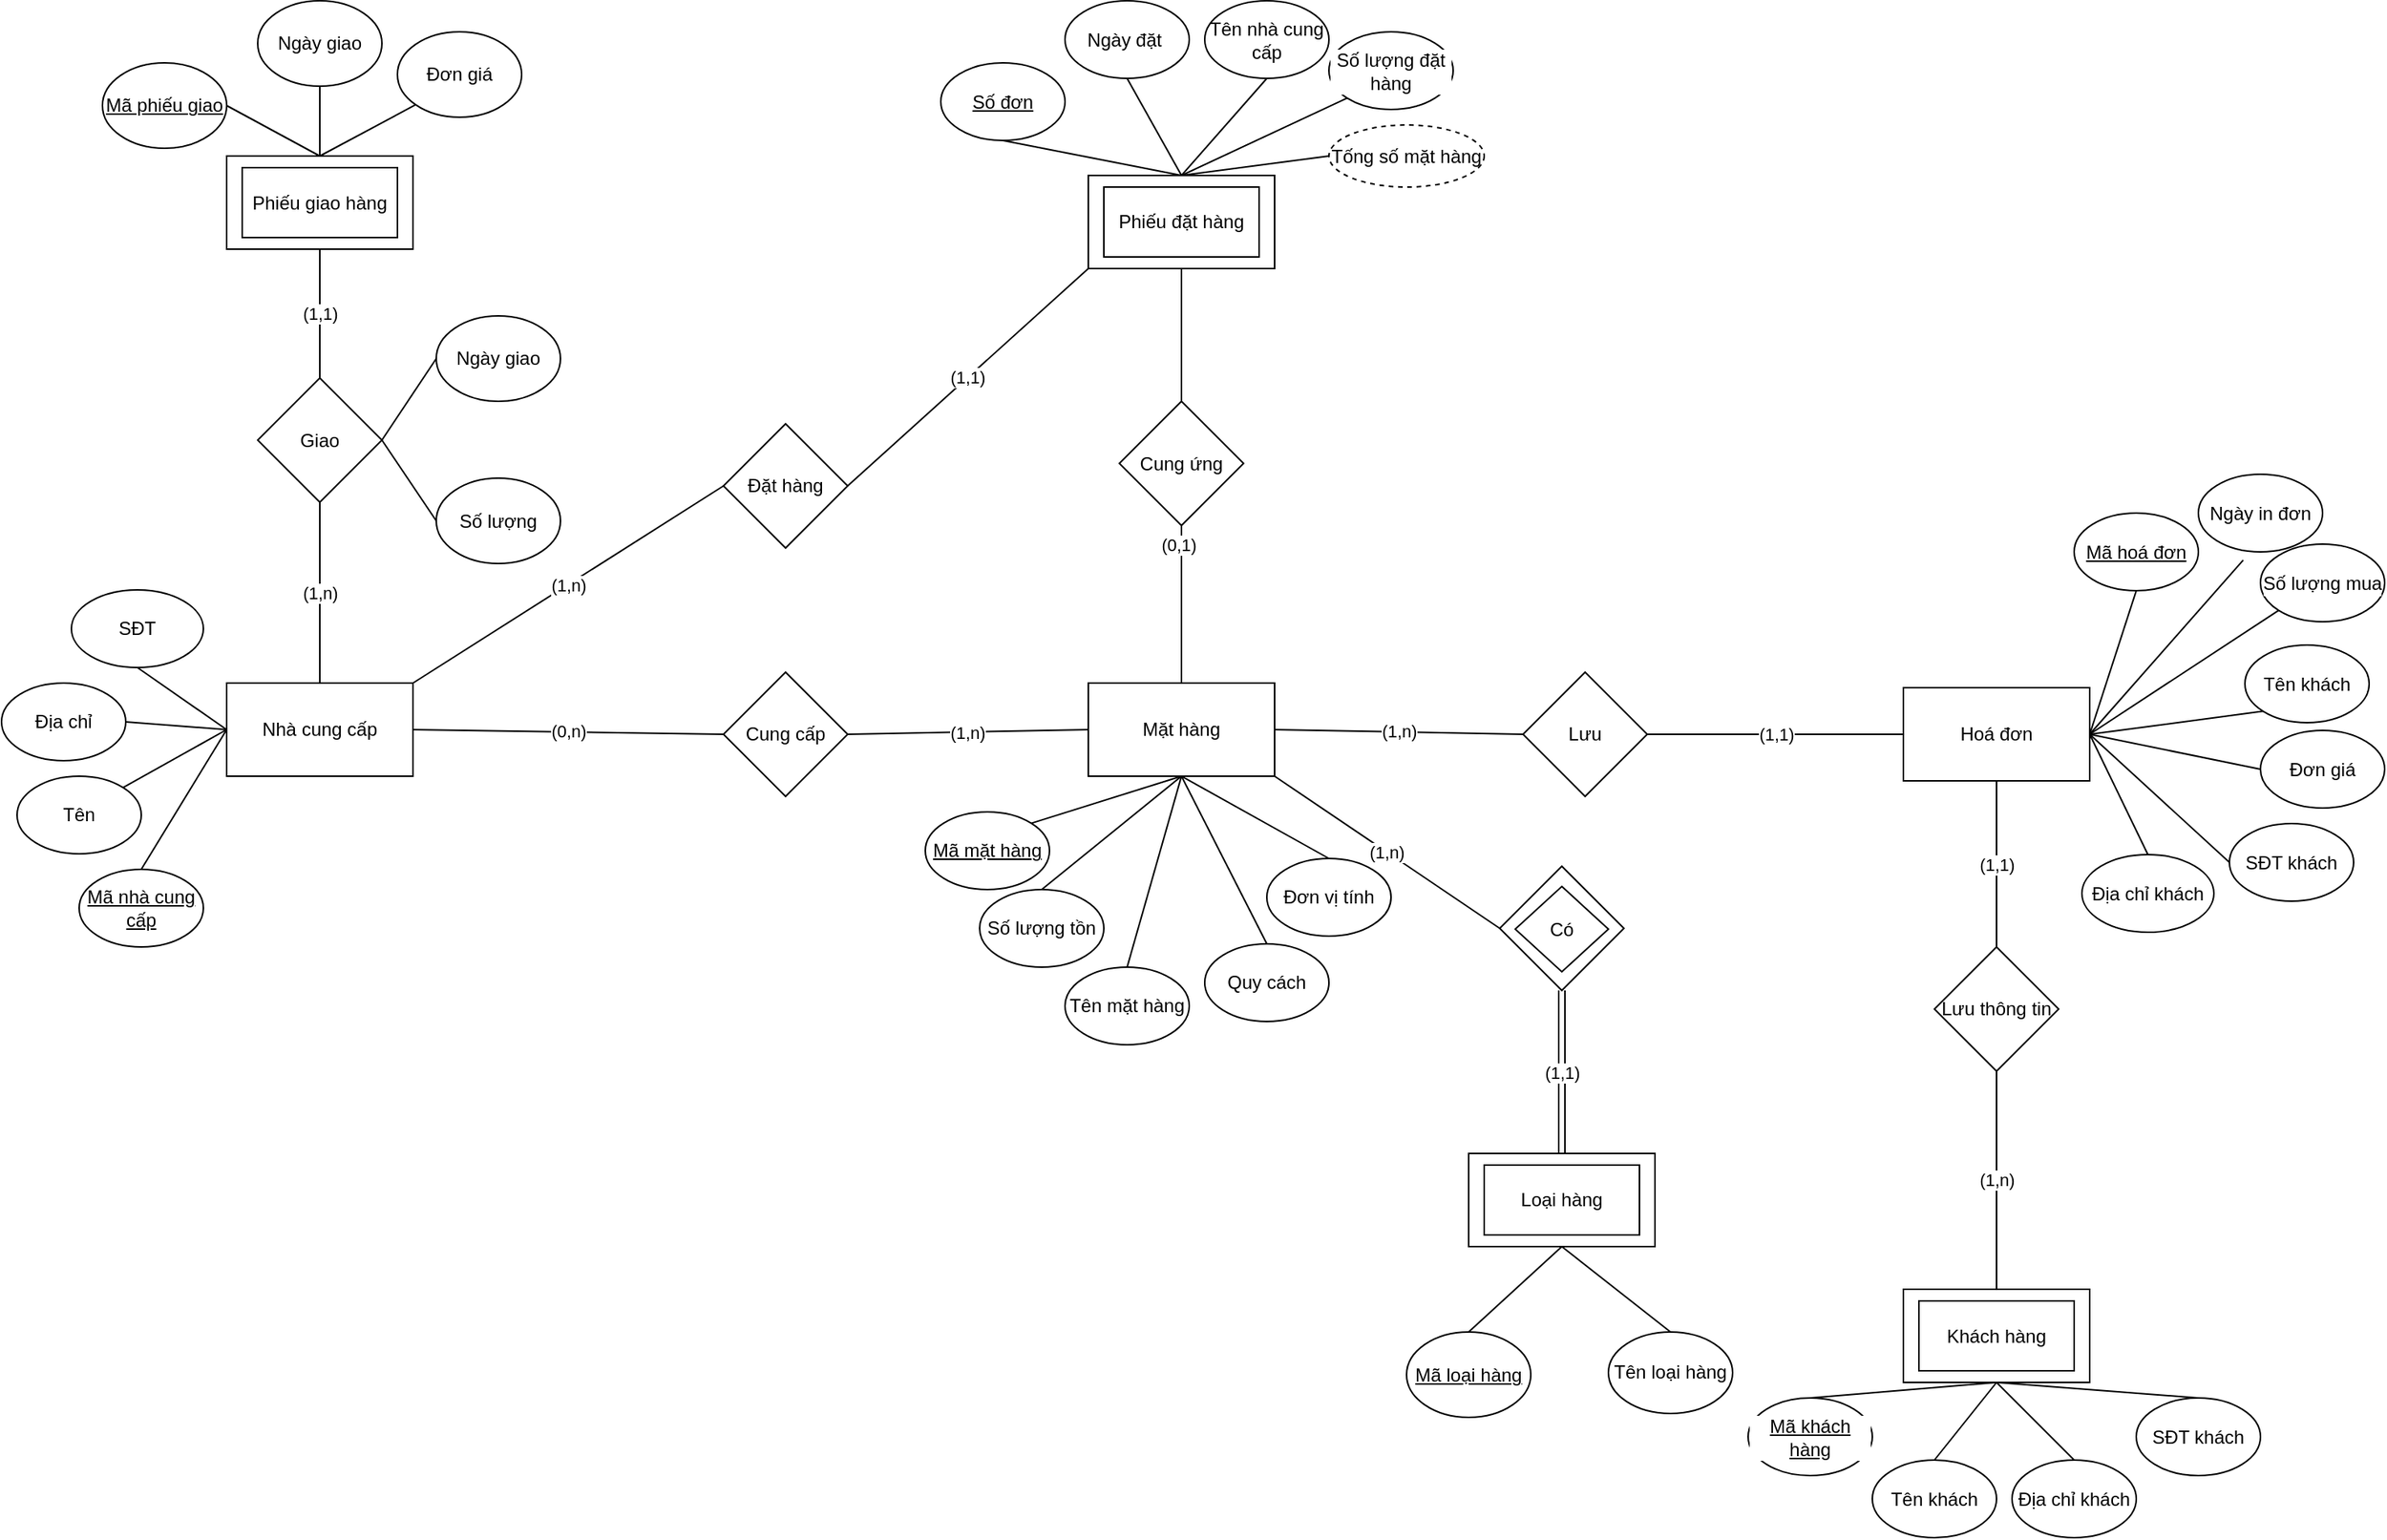 <mxfile version="20.6.0" type="github">
  <diagram id="-sdAsfvz0p46XF1MQpwA" name="Page-1">
    <mxGraphModel dx="1577" dy="2175" grid="1" gridSize="10" guides="1" tooltips="1" connect="1" arrows="1" fold="1" page="1" pageScale="1" pageWidth="850" pageHeight="1100" math="0" shadow="0">
      <root>
        <mxCell id="0" />
        <mxCell id="1" parent="0" />
        <mxCell id="Wn8-0wEIriOqtjbnqVh9-129" value="(0,n)" style="edgeStyle=none;rounded=0;orthogonalLoop=1;jettySize=auto;html=1;exitX=1;exitY=0.5;exitDx=0;exitDy=0;entryX=0;entryY=0.5;entryDx=0;entryDy=0;fontFamily=Helvetica;fontColor=none;endArrow=none;endFill=0;" parent="1" source="Wn8-0wEIriOqtjbnqVh9-1" target="Wn8-0wEIriOqtjbnqVh9-123" edge="1">
          <mxGeometry relative="1" as="geometry">
            <mxPoint x="735" y="-83" as="targetPoint" />
          </mxGeometry>
        </mxCell>
        <mxCell id="Wn8-0wEIriOqtjbnqVh9-1" value="Nhà cung cấp" style="rounded=0;whiteSpace=wrap;html=1;" parent="1" vertex="1">
          <mxGeometry x="520" y="-73" width="120" height="60" as="geometry" />
        </mxCell>
        <mxCell id="Wn8-0wEIriOqtjbnqVh9-9" style="rounded=0;orthogonalLoop=1;jettySize=auto;html=1;exitX=0.5;exitY=0;exitDx=0;exitDy=0;entryX=0;entryY=0.5;entryDx=0;entryDy=0;endArrow=none;endFill=0;" parent="1" source="Wn8-0wEIriOqtjbnqVh9-2" target="Wn8-0wEIriOqtjbnqVh9-1" edge="1">
          <mxGeometry relative="1" as="geometry" />
        </mxCell>
        <mxCell id="Wn8-0wEIriOqtjbnqVh9-2" value="&lt;u&gt;Mã nhà cung cấp&lt;/u&gt;" style="ellipse;whiteSpace=wrap;html=1;" parent="1" vertex="1">
          <mxGeometry x="425" y="47" width="80" height="50" as="geometry" />
        </mxCell>
        <mxCell id="Wn8-0wEIriOqtjbnqVh9-15" style="edgeStyle=none;rounded=0;orthogonalLoop=1;jettySize=auto;html=1;exitX=1;exitY=0.5;exitDx=0;exitDy=0;entryX=0;entryY=0.5;entryDx=0;entryDy=0;endArrow=none;endFill=0;" parent="1" source="Wn8-0wEIriOqtjbnqVh9-3" target="Wn8-0wEIriOqtjbnqVh9-1" edge="1">
          <mxGeometry relative="1" as="geometry" />
        </mxCell>
        <mxCell id="Wn8-0wEIriOqtjbnqVh9-3" value="Địa chỉ" style="ellipse;whiteSpace=wrap;html=1;" parent="1" vertex="1">
          <mxGeometry x="375" y="-73" width="80" height="50" as="geometry" />
        </mxCell>
        <mxCell id="Wn8-0wEIriOqtjbnqVh9-13" style="edgeStyle=none;rounded=0;orthogonalLoop=1;jettySize=auto;html=1;exitX=0.5;exitY=1;exitDx=0;exitDy=0;entryX=0;entryY=0.5;entryDx=0;entryDy=0;endArrow=none;endFill=0;" parent="1" source="Wn8-0wEIriOqtjbnqVh9-4" target="Wn8-0wEIriOqtjbnqVh9-1" edge="1">
          <mxGeometry relative="1" as="geometry" />
        </mxCell>
        <mxCell id="Wn8-0wEIriOqtjbnqVh9-4" value="SĐT" style="ellipse;whiteSpace=wrap;html=1;" parent="1" vertex="1">
          <mxGeometry x="420" y="-133" width="85" height="50" as="geometry" />
        </mxCell>
        <mxCell id="Wn8-0wEIriOqtjbnqVh9-12" style="edgeStyle=none;rounded=0;orthogonalLoop=1;jettySize=auto;html=1;exitX=1;exitY=0;exitDx=0;exitDy=0;entryX=0;entryY=0.5;entryDx=0;entryDy=0;endArrow=none;endFill=0;" parent="1" source="Wn8-0wEIriOqtjbnqVh9-5" target="Wn8-0wEIriOqtjbnqVh9-1" edge="1">
          <mxGeometry relative="1" as="geometry" />
        </mxCell>
        <mxCell id="Wn8-0wEIriOqtjbnqVh9-5" value="Tên" style="ellipse;whiteSpace=wrap;html=1;" parent="1" vertex="1">
          <mxGeometry x="385" y="-13" width="80" height="50" as="geometry" />
        </mxCell>
        <mxCell id="Wn8-0wEIriOqtjbnqVh9-132" style="edgeStyle=none;rounded=0;orthogonalLoop=1;jettySize=auto;html=1;exitX=0.5;exitY=1;exitDx=0;exitDy=0;entryX=1;entryY=0;entryDx=0;entryDy=0;fontFamily=Helvetica;fontColor=none;endArrow=none;endFill=0;" parent="1" source="Wn8-0wEIriOqtjbnqVh9-16" target="Wn8-0wEIriOqtjbnqVh9-17" edge="1">
          <mxGeometry relative="1" as="geometry" />
        </mxCell>
        <mxCell id="Wn8-0wEIriOqtjbnqVh9-133" style="edgeStyle=none;rounded=0;orthogonalLoop=1;jettySize=auto;html=1;exitX=0.5;exitY=1;exitDx=0;exitDy=0;entryX=0.5;entryY=0;entryDx=0;entryDy=0;fontFamily=Helvetica;fontColor=none;endArrow=none;endFill=0;" parent="1" source="Wn8-0wEIriOqtjbnqVh9-16" target="Wn8-0wEIriOqtjbnqVh9-18" edge="1">
          <mxGeometry relative="1" as="geometry" />
        </mxCell>
        <mxCell id="Wn8-0wEIriOqtjbnqVh9-135" style="edgeStyle=none;rounded=0;orthogonalLoop=1;jettySize=auto;html=1;exitX=0.5;exitY=1;exitDx=0;exitDy=0;entryX=0.5;entryY=0;entryDx=0;entryDy=0;fontFamily=Helvetica;fontColor=none;endArrow=none;endFill=0;" parent="1" source="Wn8-0wEIriOqtjbnqVh9-16" target="Wn8-0wEIriOqtjbnqVh9-20" edge="1">
          <mxGeometry relative="1" as="geometry" />
        </mxCell>
        <mxCell id="Wn8-0wEIriOqtjbnqVh9-16" value="Mặt hàng" style="rounded=0;whiteSpace=wrap;html=1;" parent="1" vertex="1">
          <mxGeometry x="1075" y="-73" width="120" height="60" as="geometry" />
        </mxCell>
        <mxCell id="Wn8-0wEIriOqtjbnqVh9-17" value="&lt;u&gt;Mã mặt hàng&lt;/u&gt;" style="ellipse;whiteSpace=wrap;html=1;" parent="1" vertex="1">
          <mxGeometry x="970" y="10" width="80" height="50" as="geometry" />
        </mxCell>
        <mxCell id="Wn8-0wEIriOqtjbnqVh9-18" value="Tên mặt hàng" style="ellipse;whiteSpace=wrap;html=1;" parent="1" vertex="1">
          <mxGeometry x="1060" y="110" width="80" height="50" as="geometry" />
        </mxCell>
        <mxCell id="Wn8-0wEIriOqtjbnqVh9-20" value="Đơn vị tính" style="ellipse;whiteSpace=wrap;html=1;" parent="1" vertex="1">
          <mxGeometry x="1190" y="40" width="80" height="50" as="geometry" />
        </mxCell>
        <mxCell id="Wn8-0wEIriOqtjbnqVh9-138" style="edgeStyle=none;rounded=0;orthogonalLoop=1;jettySize=auto;html=1;exitX=0.5;exitY=0;exitDx=0;exitDy=0;entryX=0.5;entryY=1;entryDx=0;entryDy=0;fontFamily=Helvetica;fontColor=none;endArrow=none;endFill=0;" parent="1" source="Wn8-0wEIriOqtjbnqVh9-21" target="Wn8-0wEIriOqtjbnqVh9-16" edge="1">
          <mxGeometry relative="1" as="geometry" />
        </mxCell>
        <mxCell id="Wn8-0wEIriOqtjbnqVh9-21" value="Quy cách" style="ellipse;whiteSpace=wrap;html=1;" parent="1" vertex="1">
          <mxGeometry x="1150" y="95" width="80" height="50" as="geometry" />
        </mxCell>
        <mxCell id="Wn8-0wEIriOqtjbnqVh9-137" style="edgeStyle=none;rounded=0;orthogonalLoop=1;jettySize=auto;html=1;exitX=0.5;exitY=0;exitDx=0;exitDy=0;entryX=0.5;entryY=1;entryDx=0;entryDy=0;fontFamily=Helvetica;fontColor=none;endArrow=none;endFill=0;" parent="1" source="Wn8-0wEIriOqtjbnqVh9-22" target="Wn8-0wEIriOqtjbnqVh9-16" edge="1">
          <mxGeometry relative="1" as="geometry" />
        </mxCell>
        <mxCell id="Wn8-0wEIriOqtjbnqVh9-22" value="Số lượng tồn" style="ellipse;whiteSpace=wrap;html=1;" parent="1" vertex="1">
          <mxGeometry x="1005" y="60" width="80" height="50" as="geometry" />
        </mxCell>
        <mxCell id="Wn8-0wEIriOqtjbnqVh9-40" value="Loại hàng (yếu)" style="rounded=0;whiteSpace=wrap;html=1;labelBackgroundColor=default;labelBorderColor=none;strokeColor=default;strokeWidth=1;fontFamily=Helvetica;fontColor=none;gradientColor=none;" parent="1" vertex="1">
          <mxGeometry x="1320" y="230" width="120" height="60" as="geometry" />
        </mxCell>
        <mxCell id="Wn8-0wEIriOqtjbnqVh9-139" style="edgeStyle=none;rounded=0;orthogonalLoop=1;jettySize=auto;html=1;exitX=0.5;exitY=0;exitDx=0;exitDy=0;entryX=0.5;entryY=1;entryDx=0;entryDy=0;fontFamily=Helvetica;fontColor=none;endArrow=none;endFill=0;" parent="1" source="Wn8-0wEIriOqtjbnqVh9-41" target="Wn8-0wEIriOqtjbnqVh9-40" edge="1">
          <mxGeometry relative="1" as="geometry" />
        </mxCell>
        <mxCell id="Wn8-0wEIriOqtjbnqVh9-41" value="&lt;u&gt;Mã loại hàng&lt;/u&gt;" style="ellipse;whiteSpace=wrap;html=1;labelBackgroundColor=default;labelBorderColor=none;strokeColor=default;strokeWidth=1;fontFamily=Helvetica;fontColor=none;gradientColor=none;" parent="1" vertex="1">
          <mxGeometry x="1280" y="345" width="80" height="55" as="geometry" />
        </mxCell>
        <mxCell id="Wn8-0wEIriOqtjbnqVh9-46" style="edgeStyle=none;rounded=0;orthogonalLoop=1;jettySize=auto;html=1;exitX=0.5;exitY=0;exitDx=0;exitDy=0;entryX=0.5;entryY=1;entryDx=0;entryDy=0;fontFamily=Helvetica;fontColor=none;endArrow=none;endFill=0;" parent="1" source="Wn8-0wEIriOqtjbnqVh9-42" target="Wn8-0wEIriOqtjbnqVh9-40" edge="1">
          <mxGeometry relative="1" as="geometry" />
        </mxCell>
        <mxCell id="Wn8-0wEIriOqtjbnqVh9-42" value="Tên loại hàng" style="ellipse;whiteSpace=wrap;html=1;labelBackgroundColor=default;labelBorderColor=none;strokeColor=default;strokeWidth=1;fontFamily=Helvetica;fontColor=none;gradientColor=none;" parent="1" vertex="1">
          <mxGeometry x="1410" y="345" width="80" height="52.5" as="geometry" />
        </mxCell>
        <mxCell id="Wn8-0wEIriOqtjbnqVh9-47" value="" style="rounded=0;whiteSpace=wrap;html=1;labelBackgroundColor=default;labelBorderColor=none;strokeColor=default;strokeWidth=1;fontFamily=Helvetica;fontColor=none;gradientColor=none;" parent="1" vertex="1">
          <mxGeometry x="1075" y="-400" width="120" height="60" as="geometry" />
        </mxCell>
        <mxCell id="Wn8-0wEIriOqtjbnqVh9-52" style="edgeStyle=none;rounded=0;orthogonalLoop=1;jettySize=auto;html=1;exitX=0.5;exitY=1;exitDx=0;exitDy=0;entryX=0.5;entryY=0;entryDx=0;entryDy=0;fontFamily=Helvetica;fontColor=none;endArrow=none;endFill=0;" parent="1" source="Wn8-0wEIriOqtjbnqVh9-48" target="Wn8-0wEIriOqtjbnqVh9-47" edge="1">
          <mxGeometry relative="1" as="geometry" />
        </mxCell>
        <mxCell id="Wn8-0wEIriOqtjbnqVh9-48" value="&lt;u&gt;Số đơn&lt;/u&gt;" style="ellipse;whiteSpace=wrap;html=1;labelBackgroundColor=default;labelBorderColor=none;strokeColor=default;strokeWidth=1;fontFamily=Helvetica;fontColor=none;gradientColor=none;" parent="1" vertex="1">
          <mxGeometry x="980" y="-472.5" width="80" height="50" as="geometry" />
        </mxCell>
        <mxCell id="Wn8-0wEIriOqtjbnqVh9-60" style="edgeStyle=none;rounded=0;orthogonalLoop=1;jettySize=auto;html=1;exitX=0.5;exitY=1;exitDx=0;exitDy=0;entryX=0.5;entryY=0;entryDx=0;entryDy=0;fontFamily=Helvetica;fontColor=none;endArrow=none;endFill=0;" parent="1" source="Wn8-0wEIriOqtjbnqVh9-49" target="Wn8-0wEIriOqtjbnqVh9-47" edge="1">
          <mxGeometry relative="1" as="geometry" />
        </mxCell>
        <mxCell id="Wn8-0wEIriOqtjbnqVh9-49" value="Ngày đặt&amp;nbsp;" style="ellipse;whiteSpace=wrap;html=1;labelBackgroundColor=default;labelBorderColor=none;strokeColor=default;strokeWidth=1;fontFamily=Helvetica;fontColor=none;gradientColor=none;" parent="1" vertex="1">
          <mxGeometry x="1060" y="-512.5" width="80" height="50" as="geometry" />
        </mxCell>
        <mxCell id="Wn8-0wEIriOqtjbnqVh9-63" style="edgeStyle=none;rounded=0;orthogonalLoop=1;jettySize=auto;html=1;exitX=0;exitY=1;exitDx=0;exitDy=0;entryX=0.5;entryY=0;entryDx=0;entryDy=0;fontFamily=Helvetica;fontColor=none;endArrow=none;endFill=0;" parent="1" source="Wn8-0wEIriOqtjbnqVh9-51" target="Wn8-0wEIriOqtjbnqVh9-47" edge="1">
          <mxGeometry relative="1" as="geometry">
            <mxPoint x="975" y="-387.5" as="sourcePoint" />
          </mxGeometry>
        </mxCell>
        <mxCell id="Wn8-0wEIriOqtjbnqVh9-51" value="Số lượng đặt hàng" style="ellipse;whiteSpace=wrap;html=1;labelBackgroundColor=default;labelBorderColor=none;strokeColor=default;strokeWidth=1;fontFamily=Helvetica;fontColor=none;gradientColor=none;" parent="1" vertex="1">
          <mxGeometry x="1230" y="-492.5" width="80" height="50" as="geometry" />
        </mxCell>
        <mxCell id="Wn8-0wEIriOqtjbnqVh9-64" value="" style="rounded=0;whiteSpace=wrap;html=1;labelBackgroundColor=default;labelBorderColor=none;strokeColor=default;strokeWidth=1;fontFamily=Helvetica;fontColor=none;gradientColor=none;" parent="1" vertex="1">
          <mxGeometry x="520" y="-412.5" width="120" height="60" as="geometry" />
        </mxCell>
        <mxCell id="Wn8-0wEIriOqtjbnqVh9-85" style="edgeStyle=none;rounded=0;orthogonalLoop=1;jettySize=auto;html=1;exitX=1;exitY=0.5;exitDx=0;exitDy=0;entryX=0.5;entryY=0;entryDx=0;entryDy=0;fontFamily=Helvetica;fontColor=none;endArrow=none;endFill=0;" parent="1" source="Wn8-0wEIriOqtjbnqVh9-66" target="Wn8-0wEIriOqtjbnqVh9-64" edge="1">
          <mxGeometry relative="1" as="geometry" />
        </mxCell>
        <mxCell id="Wn8-0wEIriOqtjbnqVh9-66" value="&lt;u&gt;Mã phiếu giao&lt;/u&gt;" style="ellipse;whiteSpace=wrap;html=1;labelBackgroundColor=default;labelBorderColor=none;strokeColor=default;strokeWidth=1;fontFamily=Helvetica;fontColor=none;gradientColor=none;" parent="1" vertex="1">
          <mxGeometry x="440" y="-472.5" width="80" height="55" as="geometry" />
        </mxCell>
        <mxCell id="Wn8-0wEIriOqtjbnqVh9-91" style="edgeStyle=none;rounded=0;orthogonalLoop=1;jettySize=auto;html=1;exitX=0;exitY=1;exitDx=0;exitDy=0;entryX=0.5;entryY=0;entryDx=0;entryDy=0;fontFamily=Helvetica;fontColor=none;endArrow=none;endFill=0;" parent="1" source="Wn8-0wEIriOqtjbnqVh9-73" target="Wn8-0wEIriOqtjbnqVh9-64" edge="1">
          <mxGeometry relative="1" as="geometry" />
        </mxCell>
        <mxCell id="Wn8-0wEIriOqtjbnqVh9-73" value="Đơn giá" style="ellipse;whiteSpace=wrap;html=1;labelBackgroundColor=default;labelBorderColor=none;strokeColor=default;strokeWidth=1;fontFamily=Helvetica;fontColor=none;gradientColor=none;" parent="1" vertex="1">
          <mxGeometry x="630" y="-492.5" width="80" height="55" as="geometry" />
        </mxCell>
        <mxCell id="Wn8-0wEIriOqtjbnqVh9-86" style="edgeStyle=none;rounded=0;orthogonalLoop=1;jettySize=auto;html=1;exitX=0.5;exitY=1;exitDx=0;exitDy=0;entryX=0.5;entryY=0;entryDx=0;entryDy=0;fontFamily=Helvetica;fontColor=none;endArrow=none;endFill=0;" parent="1" source="Wn8-0wEIriOqtjbnqVh9-74" target="Wn8-0wEIriOqtjbnqVh9-64" edge="1">
          <mxGeometry relative="1" as="geometry" />
        </mxCell>
        <mxCell id="Wn8-0wEIriOqtjbnqVh9-74" value="Ngày giao" style="ellipse;whiteSpace=wrap;html=1;labelBackgroundColor=default;labelBorderColor=none;strokeColor=default;strokeWidth=1;fontFamily=Helvetica;fontColor=none;gradientColor=none;" parent="1" vertex="1">
          <mxGeometry x="540" y="-512.5" width="80" height="55" as="geometry" />
        </mxCell>
        <mxCell id="Wn8-0wEIriOqtjbnqVh9-143" style="edgeStyle=none;rounded=0;orthogonalLoop=1;jettySize=auto;html=1;exitX=0.5;exitY=0;exitDx=0;exitDy=0;entryX=0.5;entryY=0;entryDx=0;entryDy=0;fontFamily=Helvetica;fontColor=none;endArrow=none;endFill=0;" parent="1" source="Wn8-0wEIriOqtjbnqVh9-76" target="Wn8-0wEIriOqtjbnqVh9-16" edge="1">
          <mxGeometry relative="1" as="geometry" />
        </mxCell>
        <mxCell id="Wn8-0wEIriOqtjbnqVh9-144" value="(0,1)" style="edgeLabel;html=1;align=center;verticalAlign=middle;resizable=0;points=[];fontFamily=Helvetica;fontColor=none;" parent="Wn8-0wEIriOqtjbnqVh9-143" vertex="1" connectable="0">
          <mxGeometry x="0.009" y="-2" relative="1" as="geometry">
            <mxPoint y="1" as="offset" />
          </mxGeometry>
        </mxCell>
        <mxCell id="Wn8-0wEIriOqtjbnqVh9-76" value="Cung ứng" style="rhombus;whiteSpace=wrap;html=1;labelBackgroundColor=default;labelBorderColor=none;strokeColor=default;strokeWidth=1;fontFamily=Helvetica;fontColor=none;gradientColor=none;" parent="1" vertex="1">
          <mxGeometry x="1095" y="-254.5" width="80" height="80" as="geometry" />
        </mxCell>
        <mxCell id="Wn8-0wEIriOqtjbnqVh9-92" value="Hoá đơn" style="rounded=0;whiteSpace=wrap;html=1;labelBackgroundColor=default;labelBorderColor=none;strokeColor=default;strokeWidth=1;fontFamily=Helvetica;fontColor=none;gradientColor=none;" parent="1" vertex="1">
          <mxGeometry x="1600" y="-70" width="120" height="60" as="geometry" />
        </mxCell>
        <mxCell id="Wn8-0wEIriOqtjbnqVh9-98" style="edgeStyle=none;rounded=0;orthogonalLoop=1;jettySize=auto;html=1;exitX=0.5;exitY=1;exitDx=0;exitDy=0;fontFamily=Helvetica;fontColor=none;endArrow=none;endFill=0;entryX=1;entryY=0.5;entryDx=0;entryDy=0;" parent="1" source="Wn8-0wEIriOqtjbnqVh9-93" target="Wn8-0wEIriOqtjbnqVh9-92" edge="1">
          <mxGeometry relative="1" as="geometry">
            <mxPoint x="1675" y="-112.5" as="targetPoint" />
          </mxGeometry>
        </mxCell>
        <mxCell id="Wn8-0wEIriOqtjbnqVh9-93" value="&lt;u&gt;Mã hoá đơn&lt;/u&gt;" style="ellipse;whiteSpace=wrap;html=1;labelBackgroundColor=default;labelBorderColor=none;strokeColor=default;strokeWidth=1;fontFamily=Helvetica;fontColor=none;gradientColor=none;" parent="1" vertex="1">
          <mxGeometry x="1710" y="-182.5" width="80" height="50" as="geometry" />
        </mxCell>
        <mxCell id="Wn8-0wEIriOqtjbnqVh9-100" style="edgeStyle=none;rounded=0;orthogonalLoop=1;jettySize=auto;html=1;exitX=0.361;exitY=1.106;exitDx=0;exitDy=0;fontFamily=Helvetica;fontColor=none;endArrow=none;endFill=0;entryX=1;entryY=0.5;entryDx=0;entryDy=0;exitPerimeter=0;" parent="1" source="Wn8-0wEIriOqtjbnqVh9-94" target="Wn8-0wEIriOqtjbnqVh9-92" edge="1">
          <mxGeometry relative="1" as="geometry">
            <mxPoint x="1675" y="-112.5" as="targetPoint" />
          </mxGeometry>
        </mxCell>
        <mxCell id="Wn8-0wEIriOqtjbnqVh9-94" value="Ngày in đơn" style="ellipse;whiteSpace=wrap;html=1;labelBackgroundColor=default;labelBorderColor=none;strokeColor=default;strokeWidth=1;fontFamily=Helvetica;fontColor=none;gradientColor=none;" parent="1" vertex="1">
          <mxGeometry x="1790" y="-207.5" width="80" height="50" as="geometry" />
        </mxCell>
        <mxCell id="Wn8-0wEIriOqtjbnqVh9-99" style="edgeStyle=none;rounded=0;orthogonalLoop=1;jettySize=auto;html=1;exitX=0;exitY=1;exitDx=0;exitDy=0;entryX=1;entryY=0.5;entryDx=0;entryDy=0;fontFamily=Helvetica;fontColor=none;endArrow=none;endFill=0;" parent="1" source="Wn8-0wEIriOqtjbnqVh9-95" target="Wn8-0wEIriOqtjbnqVh9-92" edge="1">
          <mxGeometry relative="1" as="geometry" />
        </mxCell>
        <mxCell id="Wn8-0wEIriOqtjbnqVh9-95" value="Tên khách" style="ellipse;whiteSpace=wrap;html=1;labelBackgroundColor=default;labelBorderColor=none;strokeColor=default;strokeWidth=1;fontFamily=Helvetica;fontColor=none;gradientColor=none;" parent="1" vertex="1">
          <mxGeometry x="1820" y="-97.5" width="80" height="50" as="geometry" />
        </mxCell>
        <mxCell id="Wn8-0wEIriOqtjbnqVh9-102" style="edgeStyle=none;rounded=0;orthogonalLoop=1;jettySize=auto;html=1;exitX=0.5;exitY=0;exitDx=0;exitDy=0;entryX=1;entryY=0.5;entryDx=0;entryDy=0;fontFamily=Helvetica;fontColor=none;endArrow=none;endFill=0;" parent="1" source="Wn8-0wEIriOqtjbnqVh9-96" target="Wn8-0wEIriOqtjbnqVh9-92" edge="1">
          <mxGeometry relative="1" as="geometry" />
        </mxCell>
        <mxCell id="Wn8-0wEIriOqtjbnqVh9-96" value="Địa chỉ khách" style="ellipse;whiteSpace=wrap;html=1;labelBackgroundColor=default;labelBorderColor=none;strokeColor=default;strokeWidth=1;fontFamily=Helvetica;fontColor=none;gradientColor=none;" parent="1" vertex="1">
          <mxGeometry x="1715" y="37.5" width="85" height="50" as="geometry" />
        </mxCell>
        <mxCell id="Wn8-0wEIriOqtjbnqVh9-101" style="edgeStyle=none;rounded=0;orthogonalLoop=1;jettySize=auto;html=1;exitX=0;exitY=0.5;exitDx=0;exitDy=0;entryX=1;entryY=0.5;entryDx=0;entryDy=0;fontFamily=Helvetica;fontColor=none;endArrow=none;endFill=0;" parent="1" source="Wn8-0wEIriOqtjbnqVh9-97" target="Wn8-0wEIriOqtjbnqVh9-92" edge="1">
          <mxGeometry relative="1" as="geometry" />
        </mxCell>
        <mxCell id="Wn8-0wEIriOqtjbnqVh9-97" value="SĐT khách" style="ellipse;whiteSpace=wrap;html=1;labelBackgroundColor=default;labelBorderColor=none;strokeColor=default;strokeWidth=1;fontFamily=Helvetica;fontColor=none;gradientColor=none;" parent="1" vertex="1">
          <mxGeometry x="1810" y="17.5" width="80" height="50" as="geometry" />
        </mxCell>
        <mxCell id="Wn8-0wEIriOqtjbnqVh9-103" value="" style="rounded=0;whiteSpace=wrap;html=1;labelBackgroundColor=default;labelBorderColor=none;strokeColor=default;strokeWidth=1;fontFamily=Helvetica;fontColor=none;gradientColor=none;" parent="1" vertex="1">
          <mxGeometry x="1600" y="317.5" width="120" height="60" as="geometry" />
        </mxCell>
        <mxCell id="Wn8-0wEIriOqtjbnqVh9-118" style="edgeStyle=none;rounded=0;orthogonalLoop=1;jettySize=auto;html=1;exitX=0;exitY=1;exitDx=0;exitDy=0;entryX=1;entryY=0.5;entryDx=0;entryDy=0;fontFamily=Helvetica;fontColor=none;endArrow=none;endFill=0;" parent="1" source="Wn8-0wEIriOqtjbnqVh9-104" target="Wn8-0wEIriOqtjbnqVh9-92" edge="1">
          <mxGeometry relative="1" as="geometry" />
        </mxCell>
        <mxCell id="Wn8-0wEIriOqtjbnqVh9-104" value="Số lượng mua" style="ellipse;whiteSpace=wrap;html=1;labelBackgroundColor=default;labelBorderColor=none;strokeColor=default;strokeWidth=1;fontFamily=Helvetica;fontColor=none;gradientColor=none;" parent="1" vertex="1">
          <mxGeometry x="1830" y="-162.5" width="80" height="50" as="geometry" />
        </mxCell>
        <mxCell id="Wn8-0wEIriOqtjbnqVh9-119" style="edgeStyle=none;rounded=0;orthogonalLoop=1;jettySize=auto;html=1;exitX=0;exitY=0.5;exitDx=0;exitDy=0;entryX=1;entryY=0.5;entryDx=0;entryDy=0;fontFamily=Helvetica;fontColor=none;endArrow=none;endFill=0;" parent="1" source="Wn8-0wEIriOqtjbnqVh9-105" target="Wn8-0wEIriOqtjbnqVh9-92" edge="1">
          <mxGeometry relative="1" as="geometry" />
        </mxCell>
        <mxCell id="Wn8-0wEIriOqtjbnqVh9-105" value="Đơn giá" style="ellipse;whiteSpace=wrap;html=1;labelBackgroundColor=default;labelBorderColor=none;strokeColor=default;strokeWidth=1;fontFamily=Helvetica;fontColor=none;gradientColor=none;" parent="1" vertex="1">
          <mxGeometry x="1830" y="-42.5" width="80" height="50" as="geometry" />
        </mxCell>
        <mxCell id="Wn8-0wEIriOqtjbnqVh9-112" style="edgeStyle=none;rounded=0;orthogonalLoop=1;jettySize=auto;html=1;exitX=0.5;exitY=0;exitDx=0;exitDy=0;entryX=0.5;entryY=1;entryDx=0;entryDy=0;fontFamily=Helvetica;fontColor=none;endArrow=none;endFill=0;" parent="1" source="Wn8-0wEIriOqtjbnqVh9-109" target="Wn8-0wEIriOqtjbnqVh9-103" edge="1">
          <mxGeometry relative="1" as="geometry" />
        </mxCell>
        <mxCell id="Wn8-0wEIriOqtjbnqVh9-109" value="Tên khách" style="ellipse;whiteSpace=wrap;html=1;labelBackgroundColor=default;labelBorderColor=none;strokeColor=default;strokeWidth=1;fontFamily=Helvetica;fontColor=none;gradientColor=none;" parent="1" vertex="1">
          <mxGeometry x="1580" y="427.5" width="80" height="50" as="geometry" />
        </mxCell>
        <mxCell id="Wn8-0wEIriOqtjbnqVh9-116" style="edgeStyle=none;rounded=0;orthogonalLoop=1;jettySize=auto;html=1;exitX=0.5;exitY=0;exitDx=0;exitDy=0;entryX=0.5;entryY=1;entryDx=0;entryDy=0;fontFamily=Helvetica;fontColor=none;endArrow=none;endFill=0;" parent="1" source="Wn8-0wEIriOqtjbnqVh9-110" target="Wn8-0wEIriOqtjbnqVh9-103" edge="1">
          <mxGeometry relative="1" as="geometry" />
        </mxCell>
        <mxCell id="Wn8-0wEIriOqtjbnqVh9-110" value="SĐT khách" style="ellipse;whiteSpace=wrap;html=1;labelBackgroundColor=default;labelBorderColor=none;strokeColor=default;strokeWidth=1;fontFamily=Helvetica;fontColor=none;gradientColor=none;" parent="1" vertex="1">
          <mxGeometry x="1750" y="387.5" width="80" height="50" as="geometry" />
        </mxCell>
        <mxCell id="Wn8-0wEIriOqtjbnqVh9-120" style="edgeStyle=none;rounded=0;orthogonalLoop=1;jettySize=auto;html=1;exitX=0.5;exitY=0;exitDx=0;exitDy=0;entryX=0.5;entryY=1;entryDx=0;entryDy=0;fontFamily=Helvetica;fontColor=none;endArrow=none;endFill=0;" parent="1" source="Wn8-0wEIriOqtjbnqVh9-111" target="Wn8-0wEIriOqtjbnqVh9-103" edge="1">
          <mxGeometry relative="1" as="geometry" />
        </mxCell>
        <mxCell id="Wn8-0wEIriOqtjbnqVh9-111" value="Địa chỉ khách" style="ellipse;whiteSpace=wrap;html=1;labelBackgroundColor=default;labelBorderColor=none;strokeColor=default;strokeWidth=1;fontFamily=Helvetica;fontColor=none;gradientColor=none;" parent="1" vertex="1">
          <mxGeometry x="1670" y="427.5" width="80" height="50" as="geometry" />
        </mxCell>
        <mxCell id="Wn8-0wEIriOqtjbnqVh9-122" style="edgeStyle=none;rounded=0;orthogonalLoop=1;jettySize=auto;html=1;exitX=0.5;exitY=0;exitDx=0;exitDy=0;entryX=0.5;entryY=1;entryDx=0;entryDy=0;fontFamily=Helvetica;fontColor=none;endArrow=none;endFill=0;" parent="1" source="Wn8-0wEIriOqtjbnqVh9-121" target="Wn8-0wEIriOqtjbnqVh9-103" edge="1">
          <mxGeometry relative="1" as="geometry" />
        </mxCell>
        <mxCell id="Wn8-0wEIriOqtjbnqVh9-121" value="&lt;u&gt;Mã khách hàng&lt;/u&gt;" style="ellipse;whiteSpace=wrap;html=1;labelBackgroundColor=default;labelBorderColor=none;strokeWidth=1;fontFamily=Helvetica;" parent="1" vertex="1">
          <mxGeometry x="1500" y="387.5" width="80" height="50" as="geometry" />
        </mxCell>
        <mxCell id="Wn8-0wEIriOqtjbnqVh9-131" value="(1,n)" style="edgeStyle=none;rounded=0;orthogonalLoop=1;jettySize=auto;html=1;exitX=1;exitY=0.5;exitDx=0;exitDy=0;entryX=0;entryY=0.5;entryDx=0;entryDy=0;fontFamily=Helvetica;fontColor=none;endArrow=none;endFill=0;" parent="1" source="Wn8-0wEIriOqtjbnqVh9-123" target="Wn8-0wEIriOqtjbnqVh9-16" edge="1">
          <mxGeometry relative="1" as="geometry" />
        </mxCell>
        <mxCell id="Wn8-0wEIriOqtjbnqVh9-123" value="Cung cấp" style="rhombus;whiteSpace=wrap;html=1;labelBackgroundColor=default;labelBorderColor=none;strokeColor=default;strokeWidth=1;fontFamily=Helvetica;fontColor=none;gradientColor=none;" parent="1" vertex="1">
          <mxGeometry x="840" y="-80" width="80" height="80" as="geometry" />
        </mxCell>
        <mxCell id="cS6shRYD35emMMv4tspM-1" value="Giao" style="rhombus;whiteSpace=wrap;html=1;" parent="1" vertex="1">
          <mxGeometry x="540" y="-269.5" width="80" height="80" as="geometry" />
        </mxCell>
        <mxCell id="cS6shRYD35emMMv4tspM-5" value="Lưu thông tin" style="rhombus;whiteSpace=wrap;html=1;" parent="1" vertex="1">
          <mxGeometry x="1620" y="97" width="80" height="80" as="geometry" />
        </mxCell>
        <mxCell id="cS6shRYD35emMMv4tspM-6" value="Có" style="rhombus;whiteSpace=wrap;html=1;" parent="1" vertex="1">
          <mxGeometry x="1340" y="45" width="80" height="80" as="geometry" />
        </mxCell>
        <mxCell id="cS6shRYD35emMMv4tspM-12" value="(1,n)" style="edgeStyle=none;rounded=0;orthogonalLoop=1;jettySize=auto;html=1;exitX=1;exitY=0.5;exitDx=0;exitDy=0;entryX=0;entryY=0.5;entryDx=0;entryDy=0;fontFamily=Helvetica;fontColor=none;endArrow=none;endFill=0;" parent="1" source="Wn8-0wEIriOqtjbnqVh9-16" target="cS6shRYD35emMMv4tspM-13" edge="1">
          <mxGeometry relative="1" as="geometry">
            <mxPoint x="1160" y="-88" as="sourcePoint" />
            <mxPoint x="1460.0" y="-48" as="targetPoint" />
          </mxGeometry>
        </mxCell>
        <mxCell id="cS6shRYD35emMMv4tspM-13" value="Lưu" style="rhombus;whiteSpace=wrap;html=1;" parent="1" vertex="1">
          <mxGeometry x="1355" y="-80" width="80" height="80" as="geometry" />
        </mxCell>
        <mxCell id="cS6shRYD35emMMv4tspM-14" value="(1,1)" style="edgeStyle=none;rounded=0;orthogonalLoop=1;jettySize=auto;html=1;exitX=1;exitY=0.5;exitDx=0;exitDy=0;entryX=0;entryY=0.5;entryDx=0;entryDy=0;fontFamily=Helvetica;fontColor=none;endArrow=none;endFill=0;" parent="1" source="cS6shRYD35emMMv4tspM-13" target="Wn8-0wEIriOqtjbnqVh9-92" edge="1">
          <mxGeometry relative="1" as="geometry">
            <mxPoint x="1060" y="-90" as="sourcePoint" />
            <mxPoint x="1190.0" y="-120" as="targetPoint" />
          </mxGeometry>
        </mxCell>
        <mxCell id="cS6shRYD35emMMv4tspM-15" value="(1,n)" style="edgeStyle=none;rounded=0;orthogonalLoop=1;jettySize=auto;html=1;exitX=1;exitY=1;exitDx=0;exitDy=0;entryX=0;entryY=0.5;entryDx=0;entryDy=0;fontFamily=Helvetica;fontColor=none;endArrow=none;endFill=0;" parent="1" source="Wn8-0wEIriOqtjbnqVh9-16" target="cS6shRYD35emMMv4tspM-6" edge="1">
          <mxGeometry relative="1" as="geometry">
            <mxPoint x="1220" y="-58" as="sourcePoint" />
            <mxPoint x="1480" y="-38" as="targetPoint" />
          </mxGeometry>
        </mxCell>
        <mxCell id="cS6shRYD35emMMv4tspM-16" value="(1,1)" style="edgeStyle=none;rounded=0;orthogonalLoop=1;jettySize=auto;html=1;exitX=0.5;exitY=1;exitDx=0;exitDy=0;entryX=0.5;entryY=0;entryDx=0;entryDy=0;fontFamily=Helvetica;fontColor=none;endArrow=none;endFill=0;shape=link;" parent="1" source="cS6shRYD35emMMv4tspM-6" target="Wn8-0wEIriOqtjbnqVh9-40" edge="1">
          <mxGeometry relative="1" as="geometry">
            <mxPoint x="1245" y="-55" as="sourcePoint" />
            <mxPoint x="1505" y="-35" as="targetPoint" />
          </mxGeometry>
        </mxCell>
        <mxCell id="cS6shRYD35emMMv4tspM-18" value="(1,n)" style="edgeStyle=none;rounded=0;orthogonalLoop=1;jettySize=auto;html=1;exitX=0.5;exitY=0;exitDx=0;exitDy=0;entryX=0.5;entryY=1;entryDx=0;entryDy=0;fontFamily=Helvetica;fontColor=none;endArrow=none;endFill=0;" parent="1" source="Wn8-0wEIriOqtjbnqVh9-103" target="cS6shRYD35emMMv4tspM-5" edge="1">
          <mxGeometry relative="1" as="geometry">
            <mxPoint x="1370" y="-22.5" as="sourcePoint" />
            <mxPoint x="1620" y="-22.5" as="targetPoint" />
          </mxGeometry>
        </mxCell>
        <mxCell id="cS6shRYD35emMMv4tspM-19" value="Khách hàng" style="rounded=0;whiteSpace=wrap;html=1;" parent="1" vertex="1">
          <mxGeometry x="1610" y="325" width="100" height="45" as="geometry" />
        </mxCell>
        <mxCell id="cS6shRYD35emMMv4tspM-20" value="Loại hàng" style="rounded=0;whiteSpace=wrap;html=1;" parent="1" vertex="1">
          <mxGeometry x="1330" y="237.5" width="100" height="45" as="geometry" />
        </mxCell>
        <mxCell id="cS6shRYD35emMMv4tspM-21" value="Phiếu giao hàng" style="rounded=0;whiteSpace=wrap;html=1;" parent="1" vertex="1">
          <mxGeometry x="530" y="-405" width="100" height="45" as="geometry" />
        </mxCell>
        <mxCell id="cS6shRYD35emMMv4tspM-22" value="Phiếu đặt hàng" style="rounded=0;whiteSpace=wrap;html=1;" parent="1" vertex="1">
          <mxGeometry x="1085" y="-392.5" width="100" height="45" as="geometry" />
        </mxCell>
        <mxCell id="cS6shRYD35emMMv4tspM-31" value="(1,1)" style="edgeStyle=none;rounded=0;orthogonalLoop=1;jettySize=auto;html=1;exitX=0.5;exitY=0;exitDx=0;exitDy=0;entryX=0.5;entryY=1;entryDx=0;entryDy=0;fontFamily=Helvetica;fontColor=none;endArrow=none;endFill=0;" parent="1" source="cS6shRYD35emMMv4tspM-5" target="Wn8-0wEIriOqtjbnqVh9-92" edge="1">
          <mxGeometry relative="1" as="geometry">
            <mxPoint x="1885" y="-162.5" as="sourcePoint" />
            <mxPoint x="1670" y="-62.5" as="targetPoint" />
          </mxGeometry>
        </mxCell>
        <mxCell id="cS6shRYD35emMMv4tspM-34" value="Tên nhà cung cấp" style="ellipse;whiteSpace=wrap;html=1;" parent="1" vertex="1">
          <mxGeometry x="1150" y="-512.5" width="80" height="50" as="geometry" />
        </mxCell>
        <mxCell id="cS6shRYD35emMMv4tspM-35" style="edgeStyle=none;rounded=0;orthogonalLoop=1;jettySize=auto;html=1;exitX=0.5;exitY=1;exitDx=0;exitDy=0;entryX=0.5;entryY=0;entryDx=0;entryDy=0;fontFamily=Helvetica;fontColor=none;endArrow=none;endFill=0;" parent="1" source="cS6shRYD35emMMv4tspM-34" target="Wn8-0wEIriOqtjbnqVh9-47" edge="1">
          <mxGeometry relative="1" as="geometry">
            <mxPoint x="1185" y="-197.5" as="sourcePoint" />
            <mxPoint x="1145" y="-330" as="targetPoint" />
          </mxGeometry>
        </mxCell>
        <mxCell id="cS6shRYD35emMMv4tspM-37" value="Tống số mặt hàng" style="ellipse;whiteSpace=wrap;html=1;align=center;dashed=1;" parent="1" vertex="1">
          <mxGeometry x="1230" y="-432.5" width="100" height="40" as="geometry" />
        </mxCell>
        <mxCell id="cS6shRYD35emMMv4tspM-38" style="edgeStyle=none;rounded=0;orthogonalLoop=1;jettySize=auto;html=1;exitX=0;exitY=0.5;exitDx=0;exitDy=0;entryX=0.5;entryY=0;entryDx=0;entryDy=0;fontFamily=Helvetica;fontColor=none;endArrow=none;endFill=0;" parent="1" source="cS6shRYD35emMMv4tspM-37" target="Wn8-0wEIriOqtjbnqVh9-47" edge="1">
          <mxGeometry relative="1" as="geometry">
            <mxPoint x="1255" y="-242.5" as="sourcePoint" />
            <mxPoint x="1145" y="-330" as="targetPoint" />
          </mxGeometry>
        </mxCell>
        <mxCell id="J8P8lUtOajmIjm_0oPg5-5" value="(1,n)" style="edgeStyle=none;rounded=0;orthogonalLoop=1;jettySize=auto;html=1;exitX=0.5;exitY=1;exitDx=0;exitDy=0;entryX=0.5;entryY=0;entryDx=0;entryDy=0;fontFamily=Helvetica;fontColor=none;endArrow=none;endFill=0;" parent="1" source="cS6shRYD35emMMv4tspM-1" target="Wn8-0wEIriOqtjbnqVh9-1" edge="1">
          <mxGeometry relative="1" as="geometry">
            <mxPoint x="555" y="-713" as="sourcePoint" />
            <mxPoint x="635" y="-800.5" as="targetPoint" />
          </mxGeometry>
        </mxCell>
        <mxCell id="J8P8lUtOajmIjm_0oPg5-9" style="edgeStyle=none;rounded=0;orthogonalLoop=1;jettySize=auto;html=1;exitX=0.5;exitY=0;exitDx=0;exitDy=0;entryX=0.5;entryY=1;entryDx=0;entryDy=0;fontFamily=Helvetica;fontColor=none;endArrow=none;endFill=0;" parent="1" source="Wn8-0wEIriOqtjbnqVh9-76" target="Wn8-0wEIriOqtjbnqVh9-47" edge="1">
          <mxGeometry relative="1" as="geometry">
            <mxPoint x="1055.0" y="42" as="sourcePoint" />
            <mxPoint x="1160.0" y="-28" as="targetPoint" />
          </mxGeometry>
        </mxCell>
        <mxCell id="J8P8lUtOajmIjm_0oPg5-10" value="Số lượng" style="ellipse;whiteSpace=wrap;html=1;labelBackgroundColor=default;labelBorderColor=none;strokeColor=default;strokeWidth=1;fontFamily=Helvetica;fontColor=none;gradientColor=none;" parent="1" vertex="1">
          <mxGeometry x="655" y="-205" width="80" height="55" as="geometry" />
        </mxCell>
        <mxCell id="J8P8lUtOajmIjm_0oPg5-12" value="Ngày giao" style="ellipse;whiteSpace=wrap;html=1;labelBackgroundColor=default;labelBorderColor=none;strokeColor=default;strokeWidth=1;fontFamily=Helvetica;fontColor=none;gradientColor=none;" parent="1" vertex="1">
          <mxGeometry x="655" y="-309.5" width="80" height="55" as="geometry" />
        </mxCell>
        <mxCell id="J8P8lUtOajmIjm_0oPg5-13" style="edgeStyle=none;rounded=0;orthogonalLoop=1;jettySize=auto;html=1;exitX=0;exitY=0.5;exitDx=0;exitDy=0;entryX=1;entryY=0.5;entryDx=0;entryDy=0;fontFamily=Helvetica;fontColor=none;endArrow=none;endFill=0;" parent="1" source="J8P8lUtOajmIjm_0oPg5-12" target="cS6shRYD35emMMv4tspM-1" edge="1">
          <mxGeometry relative="1" as="geometry">
            <mxPoint x="685" y="-549.5" as="sourcePoint" />
            <mxPoint x="625" y="-247.5" as="targetPoint" />
          </mxGeometry>
        </mxCell>
        <mxCell id="J8P8lUtOajmIjm_0oPg5-14" style="edgeStyle=none;rounded=0;orthogonalLoop=1;jettySize=auto;html=1;exitX=0;exitY=0.5;exitDx=0;exitDy=0;entryX=1;entryY=0.5;entryDx=0;entryDy=0;fontFamily=Helvetica;fontColor=none;endArrow=none;endFill=0;" parent="1" source="J8P8lUtOajmIjm_0oPg5-10" target="cS6shRYD35emMMv4tspM-1" edge="1">
          <mxGeometry relative="1" as="geometry">
            <mxPoint x="695" y="-539.5" as="sourcePoint" />
            <mxPoint x="625" y="-247.5" as="targetPoint" />
          </mxGeometry>
        </mxCell>
        <mxCell id="J8P8lUtOajmIjm_0oPg5-15" value="(1,1)" style="edgeStyle=none;rounded=0;orthogonalLoop=1;jettySize=auto;html=1;exitX=0.5;exitY=1;exitDx=0;exitDy=0;entryX=0.5;entryY=0;entryDx=0;entryDy=0;fontFamily=Helvetica;fontColor=none;endArrow=none;endFill=0;" parent="1" source="Wn8-0wEIriOqtjbnqVh9-64" target="cS6shRYD35emMMv4tspM-1" edge="1">
          <mxGeometry relative="1" as="geometry">
            <mxPoint x="595" y="-172.5" as="sourcePoint" />
            <mxPoint x="595" y="27.5" as="targetPoint" />
          </mxGeometry>
        </mxCell>
        <mxCell id="J8P8lUtOajmIjm_0oPg5-16" value="Đặt hàng" style="rhombus;whiteSpace=wrap;html=1;" parent="1" vertex="1">
          <mxGeometry x="840" y="-240" width="80" height="80" as="geometry" />
        </mxCell>
        <mxCell id="J8P8lUtOajmIjm_0oPg5-17" value="(1,n)" style="edgeStyle=none;rounded=0;orthogonalLoop=1;jettySize=auto;html=1;exitX=0;exitY=0.5;exitDx=0;exitDy=0;entryX=1;entryY=0;entryDx=0;entryDy=0;fontFamily=Helvetica;fontColor=none;endArrow=none;endFill=0;" parent="1" source="J8P8lUtOajmIjm_0oPg5-16" target="Wn8-0wEIriOqtjbnqVh9-1" edge="1">
          <mxGeometry relative="1" as="geometry">
            <mxPoint x="595" y="-263.0" as="sourcePoint" />
            <mxPoint x="595" y="-63" as="targetPoint" />
          </mxGeometry>
        </mxCell>
        <mxCell id="J8P8lUtOajmIjm_0oPg5-18" value="(1,1)" style="edgeStyle=none;rounded=0;orthogonalLoop=1;jettySize=auto;html=1;exitX=0;exitY=1;exitDx=0;exitDy=0;entryX=1;entryY=0.5;entryDx=0;entryDy=0;fontFamily=Helvetica;fontColor=none;endArrow=none;endFill=0;" parent="1" source="Wn8-0wEIriOqtjbnqVh9-47" target="J8P8lUtOajmIjm_0oPg5-16" edge="1">
          <mxGeometry relative="1" as="geometry">
            <mxPoint x="790" y="-298.0" as="sourcePoint" />
            <mxPoint x="550" y="-78" as="targetPoint" />
          </mxGeometry>
        </mxCell>
        <mxCell id="J8P8lUtOajmIjm_0oPg5-19" value="Có" style="rhombus;whiteSpace=wrap;html=1;" parent="1" vertex="1">
          <mxGeometry x="1350" y="58" width="60" height="55" as="geometry" />
        </mxCell>
      </root>
    </mxGraphModel>
  </diagram>
</mxfile>
